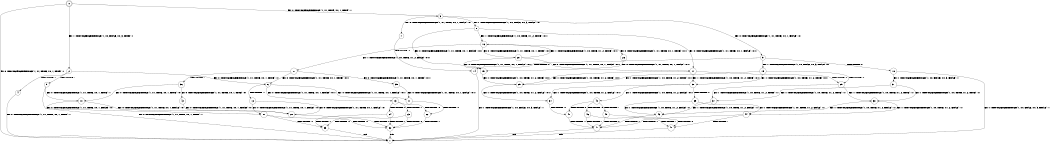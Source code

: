 digraph BCG {
size = "7, 10.5";
center = TRUE;
node [shape = circle];
0 [peripheries = 2];
0 -> 1 [label = "EX !0 !ATOMIC_EXCH_BRANCH (1, +1, TRUE, +0, 1, TRUE) !::"];
0 -> 2 [label = "EX !1 !ATOMIC_EXCH_BRANCH (1, +0, FALSE, +0, 3, TRUE) !::"];
0 -> 3 [label = "EX !0 !ATOMIC_EXCH_BRANCH (1, +1, TRUE, +0, 1, TRUE) !::"];
2 -> 4 [label = "TERMINATE !1"];
2 -> 5 [label = "TERMINATE !1"];
2 -> 6 [label = "EX !0 !ATOMIC_EXCH_BRANCH (1, +1, TRUE, +0, 1, TRUE) !:1:"];
3 -> 7 [label = "EX !0 !ATOMIC_EXCH_BRANCH (1, +1, TRUE, +0, 1, FALSE) !:0:"];
3 -> 8 [label = "EX !1 !ATOMIC_EXCH_BRANCH (1, +0, FALSE, +0, 3, FALSE) !:0:"];
3 -> 9 [label = "EX !0 !ATOMIC_EXCH_BRANCH (1, +1, TRUE, +0, 1, FALSE) !:0:"];
4 -> 1 [label = "EX !0 !ATOMIC_EXCH_BRANCH (1, +1, TRUE, +0, 1, TRUE) !::"];
5 -> 1 [label = "EX !0 !ATOMIC_EXCH_BRANCH (1, +1, TRUE, +0, 1, TRUE) !::"];
5 -> 10 [label = "EX !0 !ATOMIC_EXCH_BRANCH (1, +1, TRUE, +0, 1, TRUE) !::"];
6 -> 11 [label = "EX !0 !ATOMIC_EXCH_BRANCH (1, +1, TRUE, +0, 1, FALSE) !:0:1:"];
6 -> 12 [label = "TERMINATE !1"];
6 -> 13 [label = "EX !0 !ATOMIC_EXCH_BRANCH (1, +1, TRUE, +0, 1, FALSE) !:0:1:"];
7 -> 14 [label = "TERMINATE !0"];
8 -> 15 [label = "EX !0 !ATOMIC_EXCH_BRANCH (1, +1, TRUE, +0, 1, FALSE) !:0:1:"];
8 -> 16 [label = "EX !1 !ATOMIC_EXCH_BRANCH (1, +0, TRUE, +1, 2, TRUE) !:0:1:"];
8 -> 17 [label = "EX !0 !ATOMIC_EXCH_BRANCH (1, +1, TRUE, +0, 1, FALSE) !:0:1:"];
9 -> 14 [label = "TERMINATE !0"];
9 -> 18 [label = "TERMINATE !0"];
9 -> 19 [label = "EX !1 !ATOMIC_EXCH_BRANCH (1, +0, FALSE, +0, 3, FALSE) !:0:"];
10 -> 20 [label = "EX !0 !ATOMIC_EXCH_BRANCH (1, +1, TRUE, +0, 1, FALSE) !:0:"];
10 -> 21 [label = "EX !0 !ATOMIC_EXCH_BRANCH (1, +1, TRUE, +0, 1, FALSE) !:0:"];
11 -> 22 [label = "TERMINATE !0"];
12 -> 20 [label = "EX !0 !ATOMIC_EXCH_BRANCH (1, +1, TRUE, +0, 1, FALSE) !:0:"];
12 -> 21 [label = "EX !0 !ATOMIC_EXCH_BRANCH (1, +1, TRUE, +0, 1, FALSE) !:0:"];
13 -> 22 [label = "TERMINATE !0"];
13 -> 23 [label = "TERMINATE !1"];
13 -> 24 [label = "TERMINATE !0"];
14 -> 1 [label = "EX !1 !ATOMIC_EXCH_BRANCH (1, +0, FALSE, +0, 3, FALSE) !::"];
15 -> 25 [label = "EX !1 !ATOMIC_EXCH_BRANCH (1, +0, TRUE, +1, 2, TRUE) !:0:1:"];
16 -> 26 [label = "EX !0 !ATOMIC_EXCH_BRANCH (1, +1, TRUE, +0, 1, TRUE) !:0:1:"];
16 -> 27 [label = "EX !1 !ATOMIC_EXCH_BRANCH (1, +0, TRUE, +1, 2, FALSE) !:0:1:"];
16 -> 28 [label = "EX !0 !ATOMIC_EXCH_BRANCH (1, +1, TRUE, +0, 1, TRUE) !:0:1:"];
17 -> 25 [label = "EX !1 !ATOMIC_EXCH_BRANCH (1, +0, TRUE, +1, 2, TRUE) !:0:1:"];
17 -> 29 [label = "TERMINATE !0"];
17 -> 30 [label = "EX !1 !ATOMIC_EXCH_BRANCH (1, +0, TRUE, +1, 2, TRUE) !:0:1:"];
18 -> 1 [label = "EX !1 !ATOMIC_EXCH_BRANCH (1, +0, FALSE, +0, 3, FALSE) !::"];
18 -> 31 [label = "EX !1 !ATOMIC_EXCH_BRANCH (1, +0, FALSE, +0, 3, FALSE) !::"];
19 -> 25 [label = "EX !1 !ATOMIC_EXCH_BRANCH (1, +0, TRUE, +1, 2, TRUE) !:0:1:"];
19 -> 29 [label = "TERMINATE !0"];
19 -> 30 [label = "EX !1 !ATOMIC_EXCH_BRANCH (1, +0, TRUE, +1, 2, TRUE) !:0:1:"];
20 -> 32 [label = "TERMINATE !0"];
21 -> 32 [label = "TERMINATE !0"];
21 -> 33 [label = "TERMINATE !0"];
22 -> 32 [label = "TERMINATE !1"];
23 -> 32 [label = "TERMINATE !0"];
23 -> 33 [label = "TERMINATE !0"];
24 -> 32 [label = "TERMINATE !1"];
24 -> 33 [label = "TERMINATE !1"];
25 -> 34 [label = "EX !1 !ATOMIC_EXCH_BRANCH (1, +0, TRUE, +1, 2, FALSE) !:0:1:"];
26 -> 15 [label = "EX !0 !ATOMIC_EXCH_BRANCH (1, +1, TRUE, +0, 1, FALSE) !:0:1:"];
27 -> 35 [label = "EX !0 !ATOMIC_EXCH_BRANCH (1, +1, TRUE, +0, 1, TRUE) !:0:1:"];
27 -> 36 [label = "TERMINATE !1"];
27 -> 6 [label = "EX !0 !ATOMIC_EXCH_BRANCH (1, +1, TRUE, +0, 1, TRUE) !:0:1:"];
28 -> 15 [label = "EX !0 !ATOMIC_EXCH_BRANCH (1, +1, TRUE, +0, 1, FALSE) !:0:1:"];
28 -> 16 [label = "EX !1 !ATOMIC_EXCH_BRANCH (1, +0, TRUE, +1, 2, TRUE) !:0:1:"];
28 -> 17 [label = "EX !0 !ATOMIC_EXCH_BRANCH (1, +1, TRUE, +0, 1, FALSE) !:0:1:"];
29 -> 37 [label = "EX !1 !ATOMIC_EXCH_BRANCH (1, +0, TRUE, +1, 2, TRUE) !:1:"];
29 -> 38 [label = "EX !1 !ATOMIC_EXCH_BRANCH (1, +0, TRUE, +1, 2, TRUE) !:1:"];
30 -> 34 [label = "EX !1 !ATOMIC_EXCH_BRANCH (1, +0, TRUE, +1, 2, FALSE) !:0:1:"];
30 -> 39 [label = "TERMINATE !0"];
30 -> 40 [label = "EX !1 !ATOMIC_EXCH_BRANCH (1, +0, TRUE, +1, 2, FALSE) !:0:1:"];
31 -> 37 [label = "EX !1 !ATOMIC_EXCH_BRANCH (1, +0, TRUE, +1, 2, TRUE) !:1:"];
31 -> 38 [label = "EX !1 !ATOMIC_EXCH_BRANCH (1, +0, TRUE, +1, 2, TRUE) !:1:"];
32 -> 1 [label = "exit"];
33 -> 1 [label = "exit"];
34 -> 41 [label = "TERMINATE !0"];
35 -> 11 [label = "EX !0 !ATOMIC_EXCH_BRANCH (1, +1, TRUE, +0, 1, FALSE) !:0:1:"];
36 -> 42 [label = "EX !0 !ATOMIC_EXCH_BRANCH (1, +1, TRUE, +0, 1, TRUE) !:0:"];
36 -> 10 [label = "EX !0 !ATOMIC_EXCH_BRANCH (1, +1, TRUE, +0, 1, TRUE) !:0:"];
37 -> 43 [label = "EX !1 !ATOMIC_EXCH_BRANCH (1, +0, TRUE, +1, 2, FALSE) !:1:"];
38 -> 43 [label = "EX !1 !ATOMIC_EXCH_BRANCH (1, +0, TRUE, +1, 2, FALSE) !:1:"];
38 -> 44 [label = "EX !1 !ATOMIC_EXCH_BRANCH (1, +0, TRUE, +1, 2, FALSE) !:1:"];
39 -> 43 [label = "EX !1 !ATOMIC_EXCH_BRANCH (1, +0, TRUE, +1, 2, FALSE) !:1:"];
39 -> 44 [label = "EX !1 !ATOMIC_EXCH_BRANCH (1, +0, TRUE, +1, 2, FALSE) !:1:"];
40 -> 41 [label = "TERMINATE !0"];
40 -> 45 [label = "TERMINATE !1"];
40 -> 46 [label = "TERMINATE !0"];
41 -> 47 [label = "TERMINATE !1"];
42 -> 20 [label = "EX !0 !ATOMIC_EXCH_BRANCH (1, +1, TRUE, +0, 1, FALSE) !:0:"];
43 -> 47 [label = "TERMINATE !1"];
44 -> 47 [label = "TERMINATE !1"];
44 -> 48 [label = "TERMINATE !1"];
45 -> 47 [label = "TERMINATE !0"];
45 -> 48 [label = "TERMINATE !0"];
46 -> 47 [label = "TERMINATE !1"];
46 -> 48 [label = "TERMINATE !1"];
47 -> 1 [label = "exit"];
48 -> 1 [label = "exit"];
}
